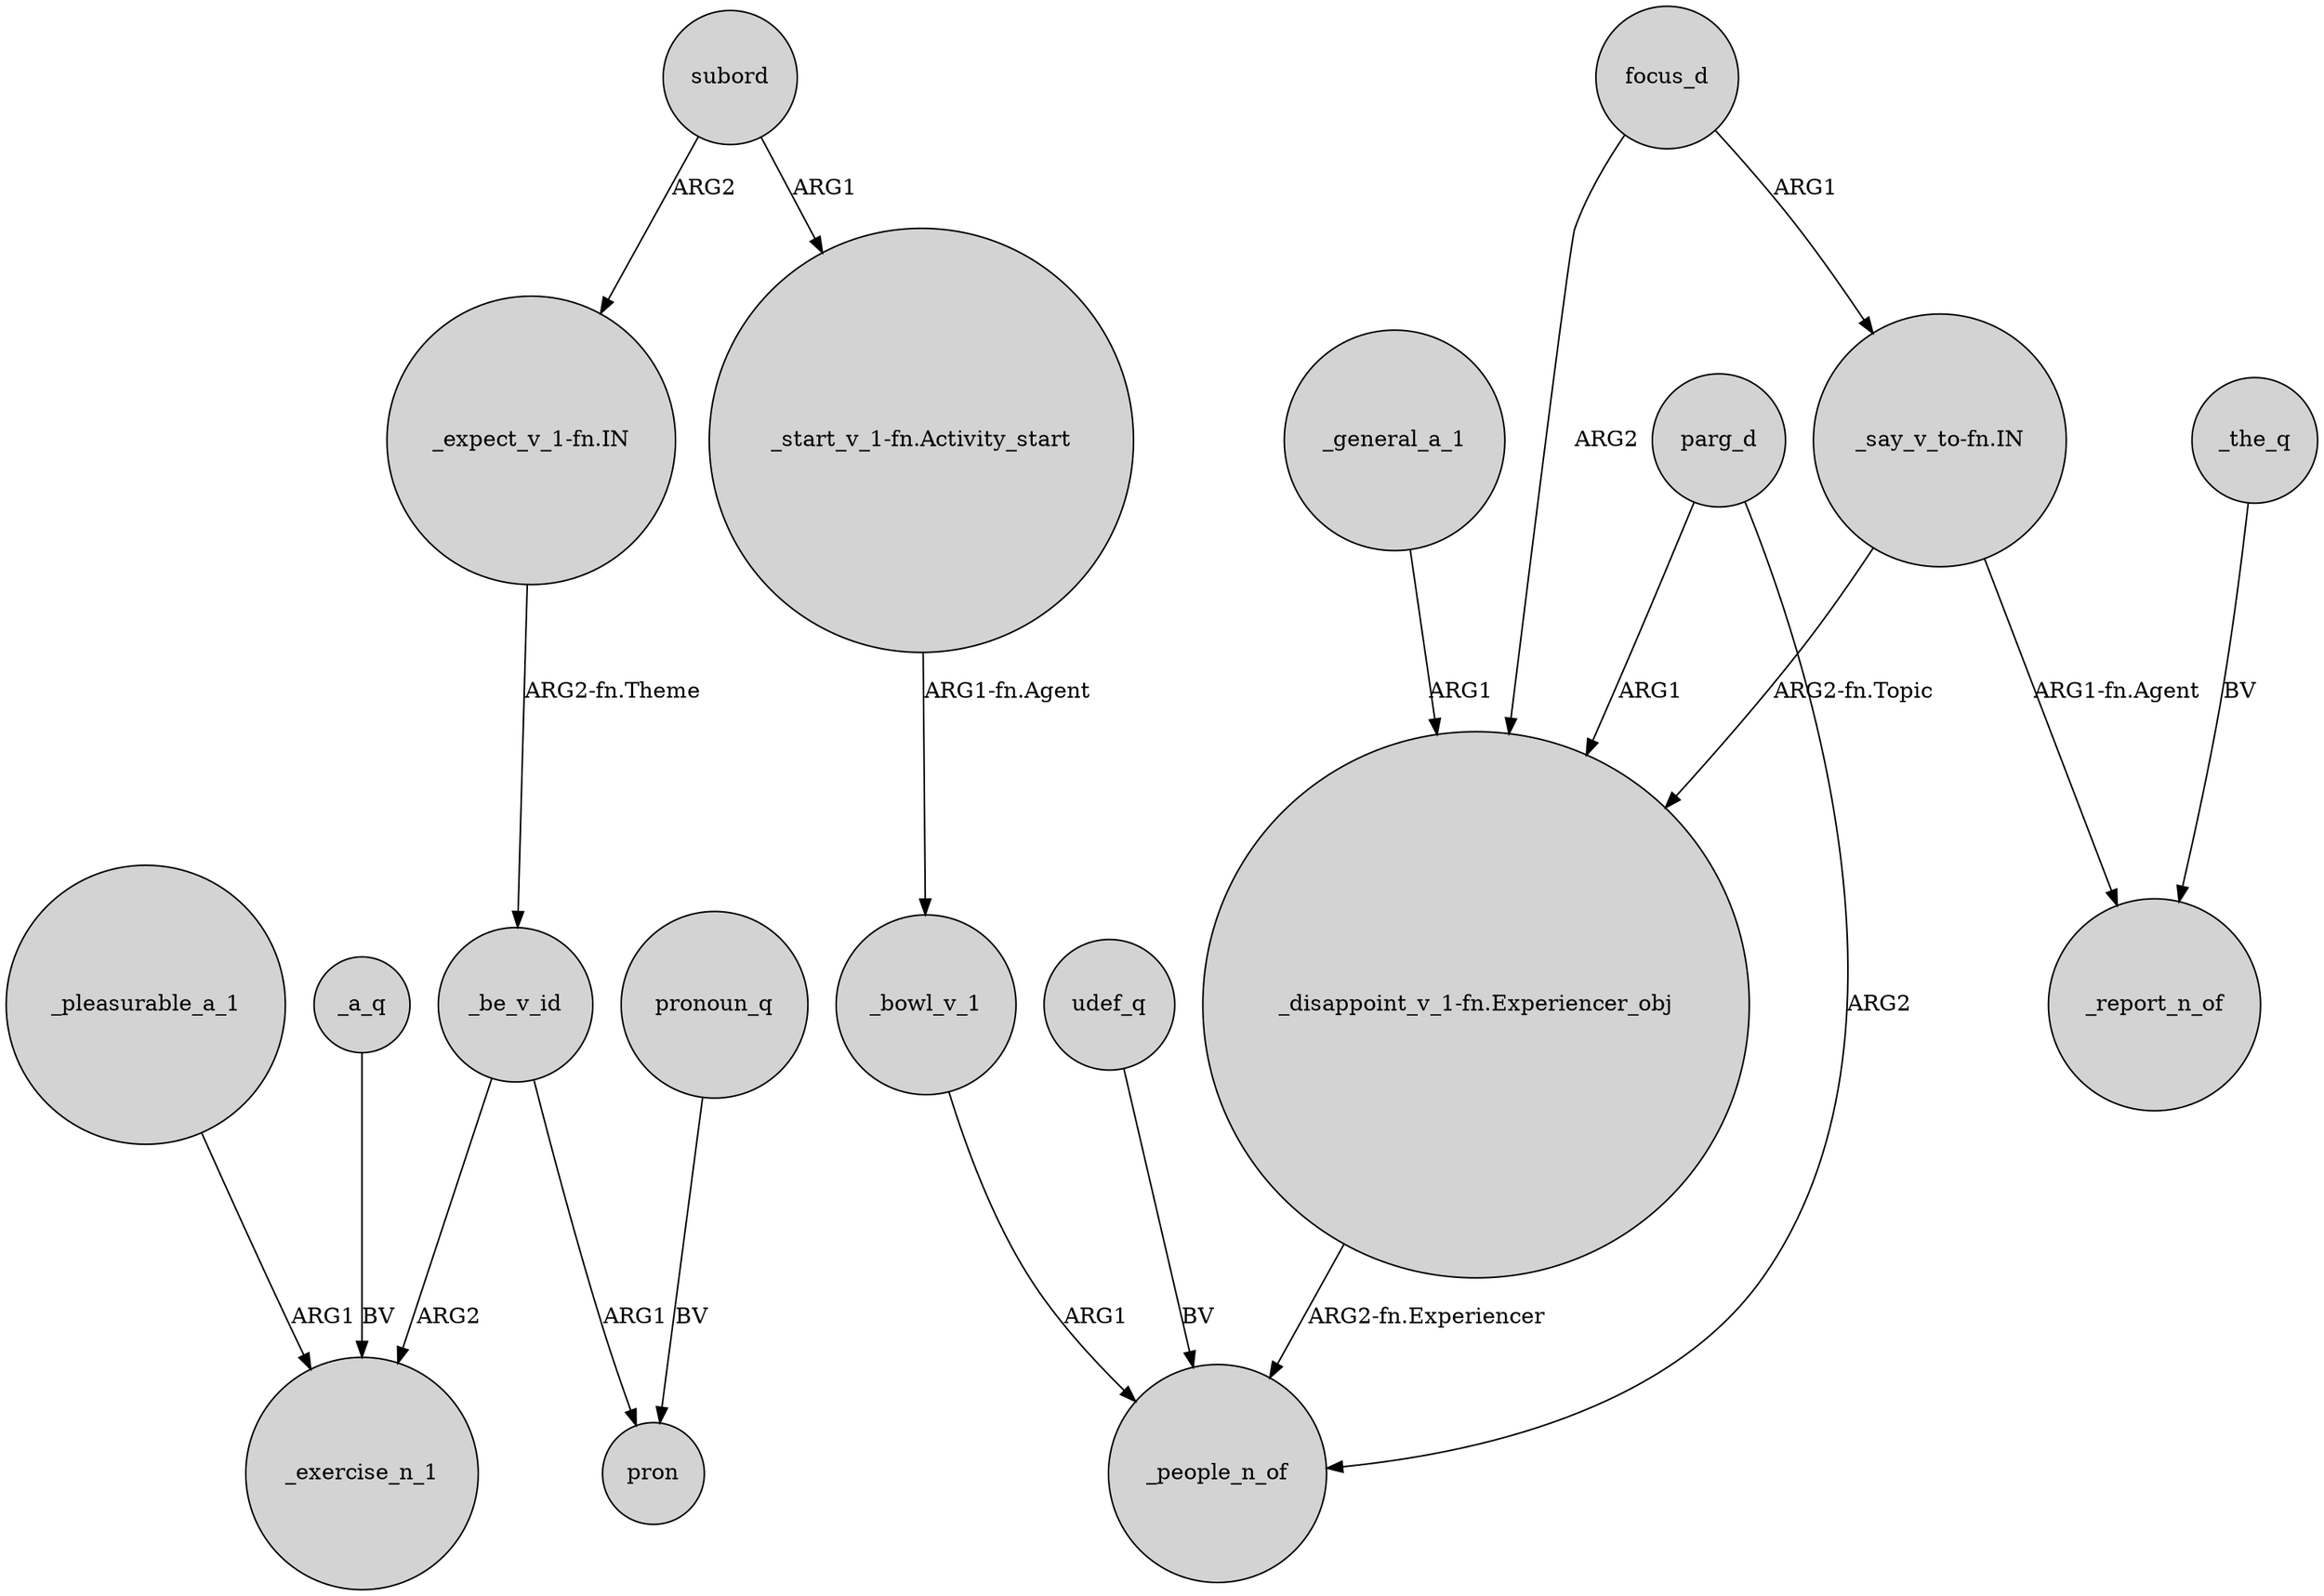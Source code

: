 digraph {
	node [shape=circle style=filled]
	_be_v_id -> _exercise_n_1 [label=ARG2]
	"_say_v_to-fn.IN" -> _report_n_of [label="ARG1-fn.Agent"]
	_general_a_1 -> "_disappoint_v_1-fn.Experiencer_obj" [label=ARG1]
	_a_q -> _exercise_n_1 [label=BV]
	subord -> "_expect_v_1-fn.IN" [label=ARG2]
	"_expect_v_1-fn.IN" -> _be_v_id [label="ARG2-fn.Theme"]
	focus_d -> "_disappoint_v_1-fn.Experiencer_obj" [label=ARG2]
	"_disappoint_v_1-fn.Experiencer_obj" -> _people_n_of [label="ARG2-fn.Experiencer"]
	_be_v_id -> pron [label=ARG1]
	pronoun_q -> pron [label=BV]
	udef_q -> _people_n_of [label=BV]
	_bowl_v_1 -> _people_n_of [label=ARG1]
	_the_q -> _report_n_of [label=BV]
	parg_d -> _people_n_of [label=ARG2]
	"_say_v_to-fn.IN" -> "_disappoint_v_1-fn.Experiencer_obj" [label="ARG2-fn.Topic"]
	_pleasurable_a_1 -> _exercise_n_1 [label=ARG1]
	"_start_v_1-fn.Activity_start" -> _bowl_v_1 [label="ARG1-fn.Agent"]
	subord -> "_start_v_1-fn.Activity_start" [label=ARG1]
	parg_d -> "_disappoint_v_1-fn.Experiencer_obj" [label=ARG1]
	focus_d -> "_say_v_to-fn.IN" [label=ARG1]
}
